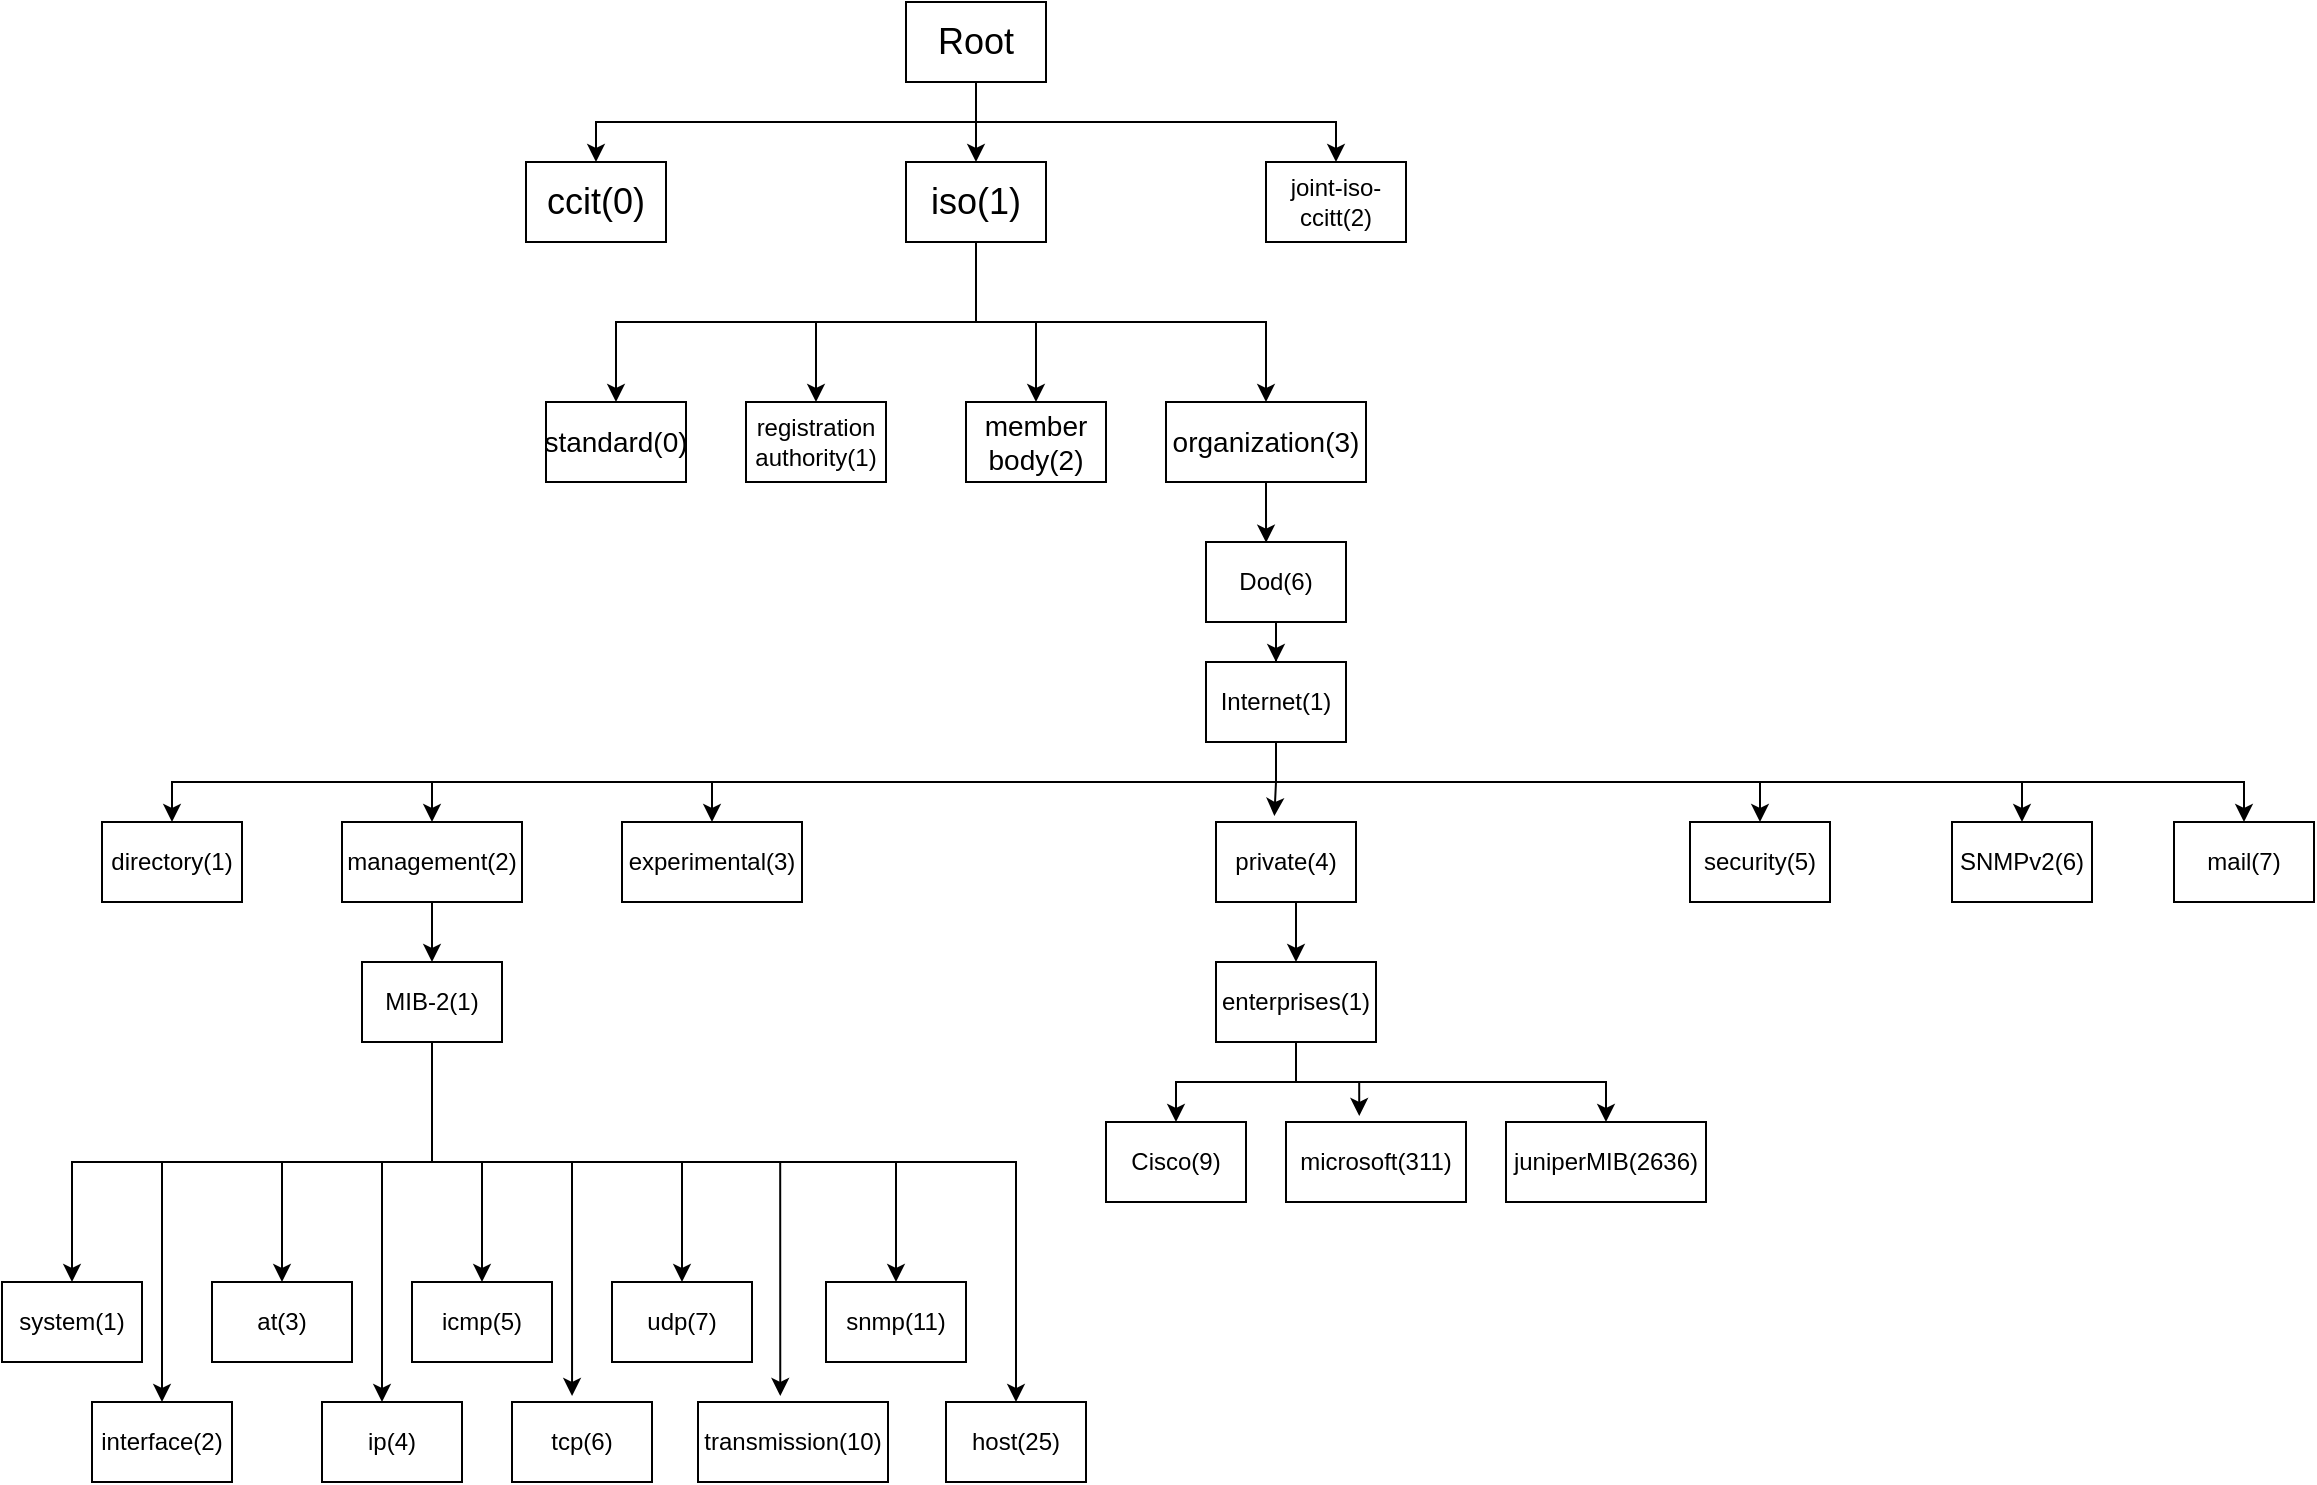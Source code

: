 <mxfile version="24.6.1" type="google">
  <diagram name="Page-1" id="VTm-fy8Gc2Xe-gcK1q4t">
    <mxGraphModel grid="1" page="0" gridSize="10" guides="1" tooltips="1" connect="1" arrows="1" fold="1" pageScale="1" pageWidth="850" pageHeight="1100" math="0" shadow="0">
      <root>
        <mxCell id="0" />
        <mxCell id="1" parent="0" />
        <mxCell id="qOy5Is7bwEwFohuZr9dC-9" style="edgeStyle=orthogonalEdgeStyle;rounded=0;orthogonalLoop=1;jettySize=auto;html=1;entryX=0.5;entryY=0;entryDx=0;entryDy=0;" edge="1" parent="1" source="qOy5Is7bwEwFohuZr9dC-1" target="qOy5Is7bwEwFohuZr9dC-4">
          <mxGeometry relative="1" as="geometry" />
        </mxCell>
        <mxCell id="qOy5Is7bwEwFohuZr9dC-69" style="edgeStyle=orthogonalEdgeStyle;rounded=0;orthogonalLoop=1;jettySize=auto;html=1;entryX=0.5;entryY=0;entryDx=0;entryDy=0;" edge="1" parent="1" source="qOy5Is7bwEwFohuZr9dC-1" target="qOy5Is7bwEwFohuZr9dC-5">
          <mxGeometry relative="1" as="geometry">
            <Array as="points">
              <mxPoint x="415" y="100" />
              <mxPoint x="225" y="100" />
            </Array>
          </mxGeometry>
        </mxCell>
        <mxCell id="qOy5Is7bwEwFohuZr9dC-70" style="edgeStyle=orthogonalEdgeStyle;rounded=0;orthogonalLoop=1;jettySize=auto;html=1;entryX=0.5;entryY=0;entryDx=0;entryDy=0;" edge="1" parent="1" source="qOy5Is7bwEwFohuZr9dC-1" target="qOy5Is7bwEwFohuZr9dC-6">
          <mxGeometry relative="1" as="geometry">
            <Array as="points">
              <mxPoint x="415" y="100" />
              <mxPoint x="595" y="100" />
            </Array>
          </mxGeometry>
        </mxCell>
        <mxCell id="qOy5Is7bwEwFohuZr9dC-1" value="&lt;font style=&quot;font-size: 18px;&quot;&gt;Root&lt;/font&gt;" style="rounded=0;whiteSpace=wrap;html=1;" vertex="1" parent="1">
          <mxGeometry x="380" y="40" width="70" height="40" as="geometry" />
        </mxCell>
        <mxCell id="qOy5Is7bwEwFohuZr9dC-28" style="edgeStyle=orthogonalEdgeStyle;rounded=0;orthogonalLoop=1;jettySize=auto;html=1;exitX=0.5;exitY=1;exitDx=0;exitDy=0;entryX=0.5;entryY=0;entryDx=0;entryDy=0;" edge="1" parent="1" source="qOy5Is7bwEwFohuZr9dC-4" target="qOy5Is7bwEwFohuZr9dC-24">
          <mxGeometry relative="1" as="geometry" />
        </mxCell>
        <mxCell id="qOy5Is7bwEwFohuZr9dC-29" style="edgeStyle=orthogonalEdgeStyle;rounded=0;orthogonalLoop=1;jettySize=auto;html=1;" edge="1" parent="1" source="qOy5Is7bwEwFohuZr9dC-4" target="qOy5Is7bwEwFohuZr9dC-25">
          <mxGeometry relative="1" as="geometry" />
        </mxCell>
        <mxCell id="qOy5Is7bwEwFohuZr9dC-30" style="edgeStyle=orthogonalEdgeStyle;rounded=0;orthogonalLoop=1;jettySize=auto;html=1;entryX=0.5;entryY=0;entryDx=0;entryDy=0;" edge="1" parent="1" source="qOy5Is7bwEwFohuZr9dC-4" target="qOy5Is7bwEwFohuZr9dC-26">
          <mxGeometry relative="1" as="geometry">
            <Array as="points">
              <mxPoint x="415" y="200" />
              <mxPoint x="335" y="200" />
            </Array>
          </mxGeometry>
        </mxCell>
        <mxCell id="qOy5Is7bwEwFohuZr9dC-31" style="edgeStyle=orthogonalEdgeStyle;rounded=0;orthogonalLoop=1;jettySize=auto;html=1;entryX=0.5;entryY=0;entryDx=0;entryDy=0;" edge="1" parent="1" source="qOy5Is7bwEwFohuZr9dC-4" target="qOy5Is7bwEwFohuZr9dC-27">
          <mxGeometry relative="1" as="geometry">
            <Array as="points">
              <mxPoint x="415" y="200" />
              <mxPoint x="235" y="200" />
            </Array>
          </mxGeometry>
        </mxCell>
        <mxCell id="qOy5Is7bwEwFohuZr9dC-4" value="&lt;font style=&quot;font-size: 18px;&quot;&gt;iso(1)&lt;br&gt;&lt;/font&gt;" style="rounded=0;whiteSpace=wrap;html=1;" vertex="1" parent="1">
          <mxGeometry x="380" y="120" width="70" height="40" as="geometry" />
        </mxCell>
        <mxCell id="qOy5Is7bwEwFohuZr9dC-5" value="&lt;font style=&quot;font-size: 18px;&quot;&gt;ccit(0)&lt;br&gt;&lt;/font&gt;" style="rounded=0;whiteSpace=wrap;html=1;" vertex="1" parent="1">
          <mxGeometry x="190" y="120" width="70" height="40" as="geometry" />
        </mxCell>
        <mxCell id="qOy5Is7bwEwFohuZr9dC-6" value="joint-iso-ccitt(2)" style="rounded=0;whiteSpace=wrap;html=1;" vertex="1" parent="1">
          <mxGeometry x="560" y="120" width="70" height="40" as="geometry" />
        </mxCell>
        <mxCell id="qOy5Is7bwEwFohuZr9dC-34" style="edgeStyle=orthogonalEdgeStyle;rounded=0;orthogonalLoop=1;jettySize=auto;html=1;entryX=0.5;entryY=0;entryDx=0;entryDy=0;" edge="1" parent="1" source="qOy5Is7bwEwFohuZr9dC-7" target="qOy5Is7bwEwFohuZr9dC-23">
          <mxGeometry relative="1" as="geometry" />
        </mxCell>
        <mxCell id="qOy5Is7bwEwFohuZr9dC-7" value="Dod(6)" style="rounded=0;whiteSpace=wrap;html=1;" vertex="1" parent="1">
          <mxGeometry x="530" y="310" width="70" height="40" as="geometry" />
        </mxCell>
        <mxCell id="qOy5Is7bwEwFohuZr9dC-66" style="edgeStyle=orthogonalEdgeStyle;rounded=0;orthogonalLoop=1;jettySize=auto;html=1;" edge="1" parent="1" source="qOy5Is7bwEwFohuZr9dC-14" target="qOy5Is7bwEwFohuZr9dC-57">
          <mxGeometry relative="1" as="geometry" />
        </mxCell>
        <mxCell id="qOy5Is7bwEwFohuZr9dC-68" style="edgeStyle=orthogonalEdgeStyle;rounded=0;orthogonalLoop=1;jettySize=auto;html=1;" edge="1" parent="1" source="qOy5Is7bwEwFohuZr9dC-14" target="qOy5Is7bwEwFohuZr9dC-55">
          <mxGeometry relative="1" as="geometry">
            <Array as="points">
              <mxPoint x="575" y="580" />
              <mxPoint x="730" y="580" />
            </Array>
          </mxGeometry>
        </mxCell>
        <mxCell id="qOy5Is7bwEwFohuZr9dC-14" value="enterprises(1)" style="rounded=0;whiteSpace=wrap;html=1;" vertex="1" parent="1">
          <mxGeometry x="535" y="520" width="80" height="40" as="geometry" />
        </mxCell>
        <mxCell id="qOy5Is7bwEwFohuZr9dC-81" style="edgeStyle=orthogonalEdgeStyle;rounded=0;orthogonalLoop=1;jettySize=auto;html=1;entryX=0.5;entryY=0;entryDx=0;entryDy=0;" edge="1" parent="1" source="qOy5Is7bwEwFohuZr9dC-15" target="qOy5Is7bwEwFohuZr9dC-53">
          <mxGeometry relative="1" as="geometry">
            <Array as="points">
              <mxPoint x="143" y="620" />
              <mxPoint x="8" y="620" />
            </Array>
          </mxGeometry>
        </mxCell>
        <mxCell id="qOy5Is7bwEwFohuZr9dC-82" style="edgeStyle=orthogonalEdgeStyle;rounded=0;orthogonalLoop=1;jettySize=auto;html=1;entryX=0.5;entryY=0;entryDx=0;entryDy=0;" edge="1" parent="1" source="qOy5Is7bwEwFohuZr9dC-15" target="qOy5Is7bwEwFohuZr9dC-52">
          <mxGeometry relative="1" as="geometry">
            <Array as="points">
              <mxPoint x="143" y="620" />
              <mxPoint x="68" y="620" />
            </Array>
          </mxGeometry>
        </mxCell>
        <mxCell id="qOy5Is7bwEwFohuZr9dC-83" style="edgeStyle=orthogonalEdgeStyle;rounded=0;orthogonalLoop=1;jettySize=auto;html=1;" edge="1" parent="1" source="qOy5Is7bwEwFohuZr9dC-15" target="qOy5Is7bwEwFohuZr9dC-51">
          <mxGeometry relative="1" as="geometry">
            <Array as="points">
              <mxPoint x="143" y="620" />
              <mxPoint x="118" y="620" />
            </Array>
          </mxGeometry>
        </mxCell>
        <mxCell id="qOy5Is7bwEwFohuZr9dC-84" style="edgeStyle=orthogonalEdgeStyle;rounded=0;orthogonalLoop=1;jettySize=auto;html=1;entryX=0.5;entryY=0;entryDx=0;entryDy=0;" edge="1" parent="1" source="qOy5Is7bwEwFohuZr9dC-15" target="qOy5Is7bwEwFohuZr9dC-50">
          <mxGeometry relative="1" as="geometry" />
        </mxCell>
        <mxCell id="qOy5Is7bwEwFohuZr9dC-86" style="edgeStyle=orthogonalEdgeStyle;rounded=0;orthogonalLoop=1;jettySize=auto;html=1;entryX=0.5;entryY=0;entryDx=0;entryDy=0;" edge="1" parent="1" source="qOy5Is7bwEwFohuZr9dC-15" target="qOy5Is7bwEwFohuZr9dC-48">
          <mxGeometry relative="1" as="geometry">
            <Array as="points">
              <mxPoint x="143" y="620" />
              <mxPoint x="268" y="620" />
            </Array>
          </mxGeometry>
        </mxCell>
        <mxCell id="qOy5Is7bwEwFohuZr9dC-88" style="edgeStyle=orthogonalEdgeStyle;rounded=0;orthogonalLoop=1;jettySize=auto;html=1;entryX=0.5;entryY=0;entryDx=0;entryDy=0;" edge="1" parent="1" source="qOy5Is7bwEwFohuZr9dC-15" target="qOy5Is7bwEwFohuZr9dC-54">
          <mxGeometry relative="1" as="geometry">
            <Array as="points">
              <mxPoint x="143" y="620" />
              <mxPoint x="-37" y="620" />
            </Array>
          </mxGeometry>
        </mxCell>
        <mxCell id="qOy5Is7bwEwFohuZr9dC-90" style="edgeStyle=orthogonalEdgeStyle;rounded=0;orthogonalLoop=1;jettySize=auto;html=1;entryX=0.5;entryY=0;entryDx=0;entryDy=0;" edge="1" parent="1" source="qOy5Is7bwEwFohuZr9dC-15" target="qOy5Is7bwEwFohuZr9dC-77">
          <mxGeometry relative="1" as="geometry">
            <Array as="points">
              <mxPoint x="143" y="620" />
              <mxPoint x="375" y="620" />
            </Array>
          </mxGeometry>
        </mxCell>
        <mxCell id="qOy5Is7bwEwFohuZr9dC-91" style="edgeStyle=orthogonalEdgeStyle;rounded=0;orthogonalLoop=1;jettySize=auto;html=1;" edge="1" parent="1" source="qOy5Is7bwEwFohuZr9dC-15" target="qOy5Is7bwEwFohuZr9dC-78">
          <mxGeometry relative="1" as="geometry">
            <Array as="points">
              <mxPoint x="143" y="620" />
              <mxPoint x="435" y="620" />
            </Array>
          </mxGeometry>
        </mxCell>
        <mxCell id="qOy5Is7bwEwFohuZr9dC-15" value="MIB-2(1)" style="rounded=0;whiteSpace=wrap;html=1;" vertex="1" parent="1">
          <mxGeometry x="108" y="520" width="70" height="40" as="geometry" />
        </mxCell>
        <mxCell id="qOy5Is7bwEwFohuZr9dC-46" style="edgeStyle=orthogonalEdgeStyle;rounded=0;orthogonalLoop=1;jettySize=auto;html=1;entryX=0.5;entryY=0;entryDx=0;entryDy=0;" edge="1" parent="1" source="qOy5Is7bwEwFohuZr9dC-19" target="qOy5Is7bwEwFohuZr9dC-14">
          <mxGeometry relative="1" as="geometry">
            <Array as="points">
              <mxPoint x="575" y="500" />
              <mxPoint x="575" y="500" />
            </Array>
          </mxGeometry>
        </mxCell>
        <mxCell id="qOy5Is7bwEwFohuZr9dC-19" value="private(4)" style="rounded=0;whiteSpace=wrap;html=1;" vertex="1" parent="1">
          <mxGeometry x="535" y="450" width="70" height="40" as="geometry" />
        </mxCell>
        <mxCell id="qOy5Is7bwEwFohuZr9dC-20" value="experimental(3)" style="rounded=0;whiteSpace=wrap;html=1;" vertex="1" parent="1">
          <mxGeometry x="238" y="450" width="90" height="40" as="geometry" />
        </mxCell>
        <mxCell id="qOy5Is7bwEwFohuZr9dC-43" style="edgeStyle=orthogonalEdgeStyle;rounded=0;orthogonalLoop=1;jettySize=auto;html=1;entryX=0.5;entryY=0;entryDx=0;entryDy=0;" edge="1" parent="1" source="qOy5Is7bwEwFohuZr9dC-21" target="qOy5Is7bwEwFohuZr9dC-15">
          <mxGeometry relative="1" as="geometry" />
        </mxCell>
        <mxCell id="qOy5Is7bwEwFohuZr9dC-21" value="management(2)" style="rounded=0;whiteSpace=wrap;html=1;" vertex="1" parent="1">
          <mxGeometry x="98" y="450" width="90" height="40" as="geometry" />
        </mxCell>
        <mxCell id="qOy5Is7bwEwFohuZr9dC-22" value="directory(1)" style="rounded=0;whiteSpace=wrap;html=1;" vertex="1" parent="1">
          <mxGeometry x="-22" y="450" width="70" height="40" as="geometry" />
        </mxCell>
        <mxCell id="lEIh6kqXlWrbHymrWHmm-1" style="edgeStyle=orthogonalEdgeStyle;rounded=0;orthogonalLoop=1;jettySize=auto;html=1;entryX=0.5;entryY=0;entryDx=0;entryDy=0;" edge="1" parent="1" source="qOy5Is7bwEwFohuZr9dC-23" target="qOy5Is7bwEwFohuZr9dC-20">
          <mxGeometry relative="1" as="geometry">
            <Array as="points">
              <mxPoint x="565" y="430" />
              <mxPoint x="283" y="430" />
            </Array>
          </mxGeometry>
        </mxCell>
        <mxCell id="lEIh6kqXlWrbHymrWHmm-2" style="edgeStyle=orthogonalEdgeStyle;rounded=0;orthogonalLoop=1;jettySize=auto;html=1;entryX=0.5;entryY=0;entryDx=0;entryDy=0;" edge="1" parent="1" source="qOy5Is7bwEwFohuZr9dC-23" target="qOy5Is7bwEwFohuZr9dC-21">
          <mxGeometry relative="1" as="geometry">
            <Array as="points">
              <mxPoint x="565" y="430" />
              <mxPoint x="143" y="430" />
            </Array>
          </mxGeometry>
        </mxCell>
        <mxCell id="lEIh6kqXlWrbHymrWHmm-3" style="edgeStyle=orthogonalEdgeStyle;rounded=0;orthogonalLoop=1;jettySize=auto;html=1;" edge="1" parent="1" source="qOy5Is7bwEwFohuZr9dC-23" target="qOy5Is7bwEwFohuZr9dC-22">
          <mxGeometry relative="1" as="geometry">
            <Array as="points">
              <mxPoint x="565" y="430" />
              <mxPoint x="13" y="430" />
            </Array>
          </mxGeometry>
        </mxCell>
        <mxCell id="lEIh6kqXlWrbHymrWHmm-4" style="edgeStyle=orthogonalEdgeStyle;rounded=0;orthogonalLoop=1;jettySize=auto;html=1;" edge="1" parent="1" source="qOy5Is7bwEwFohuZr9dC-23" target="qOy5Is7bwEwFohuZr9dC-73">
          <mxGeometry relative="1" as="geometry">
            <Array as="points">
              <mxPoint x="565" y="430" />
              <mxPoint x="1049" y="430" />
            </Array>
          </mxGeometry>
        </mxCell>
        <mxCell id="lEIh6kqXlWrbHymrWHmm-5" style="edgeStyle=orthogonalEdgeStyle;rounded=0;orthogonalLoop=1;jettySize=auto;html=1;" edge="1" parent="1" source="qOy5Is7bwEwFohuZr9dC-23" target="qOy5Is7bwEwFohuZr9dC-75">
          <mxGeometry relative="1" as="geometry">
            <Array as="points">
              <mxPoint x="565" y="430" />
              <mxPoint x="938" y="430" />
            </Array>
          </mxGeometry>
        </mxCell>
        <mxCell id="lEIh6kqXlWrbHymrWHmm-6" style="edgeStyle=orthogonalEdgeStyle;rounded=0;orthogonalLoop=1;jettySize=auto;html=1;" edge="1" parent="1" source="qOy5Is7bwEwFohuZr9dC-23" target="qOy5Is7bwEwFohuZr9dC-76">
          <mxGeometry relative="1" as="geometry">
            <Array as="points">
              <mxPoint x="565" y="430" />
              <mxPoint x="807" y="430" />
            </Array>
          </mxGeometry>
        </mxCell>
        <mxCell id="qOy5Is7bwEwFohuZr9dC-23" value="Internet(1)" style="rounded=0;whiteSpace=wrap;html=1;" vertex="1" parent="1">
          <mxGeometry x="530" y="370" width="70" height="40" as="geometry" />
        </mxCell>
        <mxCell id="qOy5Is7bwEwFohuZr9dC-24" value="&lt;font style=&quot;font-size: 14px;&quot;&gt;organization(3)&lt;/font&gt;" style="rounded=0;whiteSpace=wrap;html=1;" vertex="1" parent="1">
          <mxGeometry x="510" y="240" width="100" height="40" as="geometry" />
        </mxCell>
        <mxCell id="qOy5Is7bwEwFohuZr9dC-25" value="&lt;font style=&quot;font-size: 14px;&quot;&gt;member body(2)&lt;br&gt;&lt;/font&gt;" style="rounded=0;whiteSpace=wrap;html=1;" vertex="1" parent="1">
          <mxGeometry x="410" y="240" width="70" height="40" as="geometry" />
        </mxCell>
        <mxCell id="qOy5Is7bwEwFohuZr9dC-26" value="registration authority(1)" style="rounded=0;whiteSpace=wrap;html=1;" vertex="1" parent="1">
          <mxGeometry x="300" y="240" width="70" height="40" as="geometry" />
        </mxCell>
        <mxCell id="qOy5Is7bwEwFohuZr9dC-27" value="&lt;font style=&quot;font-size: 14px;&quot;&gt;standard(0)&lt;/font&gt;" style="rounded=0;whiteSpace=wrap;html=1;" vertex="1" parent="1">
          <mxGeometry x="200" y="240" width="70" height="40" as="geometry" />
        </mxCell>
        <mxCell id="qOy5Is7bwEwFohuZr9dC-33" style="edgeStyle=orthogonalEdgeStyle;rounded=0;orthogonalLoop=1;jettySize=auto;html=1;entryX=0.429;entryY=0.008;entryDx=0;entryDy=0;entryPerimeter=0;" edge="1" parent="1" source="qOy5Is7bwEwFohuZr9dC-24" target="qOy5Is7bwEwFohuZr9dC-7">
          <mxGeometry relative="1" as="geometry" />
        </mxCell>
        <mxCell id="qOy5Is7bwEwFohuZr9dC-47" value="transmission(10)" style="rounded=0;whiteSpace=wrap;html=1;" vertex="1" parent="1">
          <mxGeometry x="276" y="740" width="95" height="40" as="geometry" />
        </mxCell>
        <mxCell id="qOy5Is7bwEwFohuZr9dC-48" value="udp(7)" style="rounded=0;whiteSpace=wrap;html=1;" vertex="1" parent="1">
          <mxGeometry x="233" y="680" width="70" height="40" as="geometry" />
        </mxCell>
        <mxCell id="qOy5Is7bwEwFohuZr9dC-49" value="tcp(6)" style="rounded=0;whiteSpace=wrap;html=1;" vertex="1" parent="1">
          <mxGeometry x="183" y="740" width="70" height="40" as="geometry" />
        </mxCell>
        <mxCell id="qOy5Is7bwEwFohuZr9dC-50" value="icmp(5)" style="rounded=0;whiteSpace=wrap;html=1;" vertex="1" parent="1">
          <mxGeometry x="133" y="680" width="70" height="40" as="geometry" />
        </mxCell>
        <mxCell id="qOy5Is7bwEwFohuZr9dC-51" value="ip(4)" style="rounded=0;whiteSpace=wrap;html=1;" vertex="1" parent="1">
          <mxGeometry x="88" y="740" width="70" height="40" as="geometry" />
        </mxCell>
        <mxCell id="qOy5Is7bwEwFohuZr9dC-52" value="at(3)" style="rounded=0;whiteSpace=wrap;html=1;" vertex="1" parent="1">
          <mxGeometry x="33" y="680" width="70" height="40" as="geometry" />
        </mxCell>
        <mxCell id="qOy5Is7bwEwFohuZr9dC-53" value="interface(2)" style="rounded=0;whiteSpace=wrap;html=1;" vertex="1" parent="1">
          <mxGeometry x="-27" y="740" width="70" height="40" as="geometry" />
        </mxCell>
        <mxCell id="qOy5Is7bwEwFohuZr9dC-54" value="system(1)" style="rounded=0;whiteSpace=wrap;html=1;" vertex="1" parent="1">
          <mxGeometry x="-72" y="680" width="70" height="40" as="geometry" />
        </mxCell>
        <mxCell id="qOy5Is7bwEwFohuZr9dC-55" value="juniperMIB(2636)" style="rounded=0;whiteSpace=wrap;html=1;" vertex="1" parent="1">
          <mxGeometry x="680" y="600" width="100" height="40" as="geometry" />
        </mxCell>
        <mxCell id="qOy5Is7bwEwFohuZr9dC-56" value="microsoft(311)" style="rounded=0;whiteSpace=wrap;html=1;" vertex="1" parent="1">
          <mxGeometry x="570" y="600" width="90" height="40" as="geometry" />
        </mxCell>
        <mxCell id="qOy5Is7bwEwFohuZr9dC-57" value="Cisco(9)" style="rounded=0;whiteSpace=wrap;html=1;" vertex="1" parent="1">
          <mxGeometry x="480" y="600" width="70" height="40" as="geometry" />
        </mxCell>
        <mxCell id="qOy5Is7bwEwFohuZr9dC-67" style="edgeStyle=orthogonalEdgeStyle;rounded=0;orthogonalLoop=1;jettySize=auto;html=1;entryX=0.407;entryY=-0.075;entryDx=0;entryDy=0;entryPerimeter=0;" edge="1" parent="1" source="qOy5Is7bwEwFohuZr9dC-14" target="qOy5Is7bwEwFohuZr9dC-56">
          <mxGeometry relative="1" as="geometry" />
        </mxCell>
        <mxCell id="qOy5Is7bwEwFohuZr9dC-73" value="mail(7)" style="rounded=0;whiteSpace=wrap;html=1;" vertex="1" parent="1">
          <mxGeometry x="1014" y="450" width="70" height="40" as="geometry" />
        </mxCell>
        <mxCell id="qOy5Is7bwEwFohuZr9dC-75" value="SNMPv2(6)" style="rounded=0;whiteSpace=wrap;html=1;" vertex="1" parent="1">
          <mxGeometry x="903" y="450" width="70" height="40" as="geometry" />
        </mxCell>
        <mxCell id="qOy5Is7bwEwFohuZr9dC-76" value="security(5)" style="rounded=0;whiteSpace=wrap;html=1;" vertex="1" parent="1">
          <mxGeometry x="772" y="450" width="70" height="40" as="geometry" />
        </mxCell>
        <mxCell id="qOy5Is7bwEwFohuZr9dC-77" value="snmp(11)" style="rounded=0;whiteSpace=wrap;html=1;" vertex="1" parent="1">
          <mxGeometry x="340" y="680" width="70" height="40" as="geometry" />
        </mxCell>
        <mxCell id="qOy5Is7bwEwFohuZr9dC-78" value="host(25)" style="rounded=0;whiteSpace=wrap;html=1;" vertex="1" parent="1">
          <mxGeometry x="400" y="740" width="70" height="40" as="geometry" />
        </mxCell>
        <mxCell id="qOy5Is7bwEwFohuZr9dC-85" style="edgeStyle=orthogonalEdgeStyle;rounded=0;orthogonalLoop=1;jettySize=auto;html=1;entryX=0.429;entryY=-0.075;entryDx=0;entryDy=0;entryPerimeter=0;" edge="1" parent="1" source="qOy5Is7bwEwFohuZr9dC-15" target="qOy5Is7bwEwFohuZr9dC-49">
          <mxGeometry relative="1" as="geometry">
            <Array as="points">
              <mxPoint x="143" y="620" />
              <mxPoint x="213" y="620" />
            </Array>
          </mxGeometry>
        </mxCell>
        <mxCell id="qOy5Is7bwEwFohuZr9dC-89" style="edgeStyle=orthogonalEdgeStyle;rounded=0;orthogonalLoop=1;jettySize=auto;html=1;entryX=0.433;entryY=-0.075;entryDx=0;entryDy=0;entryPerimeter=0;" edge="1" parent="1" source="qOy5Is7bwEwFohuZr9dC-15" target="qOy5Is7bwEwFohuZr9dC-47">
          <mxGeometry relative="1" as="geometry">
            <Array as="points">
              <mxPoint x="143" y="620" />
              <mxPoint x="317" y="620" />
            </Array>
          </mxGeometry>
        </mxCell>
        <mxCell id="qOy5Is7bwEwFohuZr9dC-93" style="edgeStyle=orthogonalEdgeStyle;rounded=0;orthogonalLoop=1;jettySize=auto;html=1;entryX=0.417;entryY=-0.075;entryDx=0;entryDy=0;entryPerimeter=0;" edge="1" parent="1" source="qOy5Is7bwEwFohuZr9dC-23" target="qOy5Is7bwEwFohuZr9dC-19">
          <mxGeometry relative="1" as="geometry" />
        </mxCell>
      </root>
    </mxGraphModel>
  </diagram>
</mxfile>
